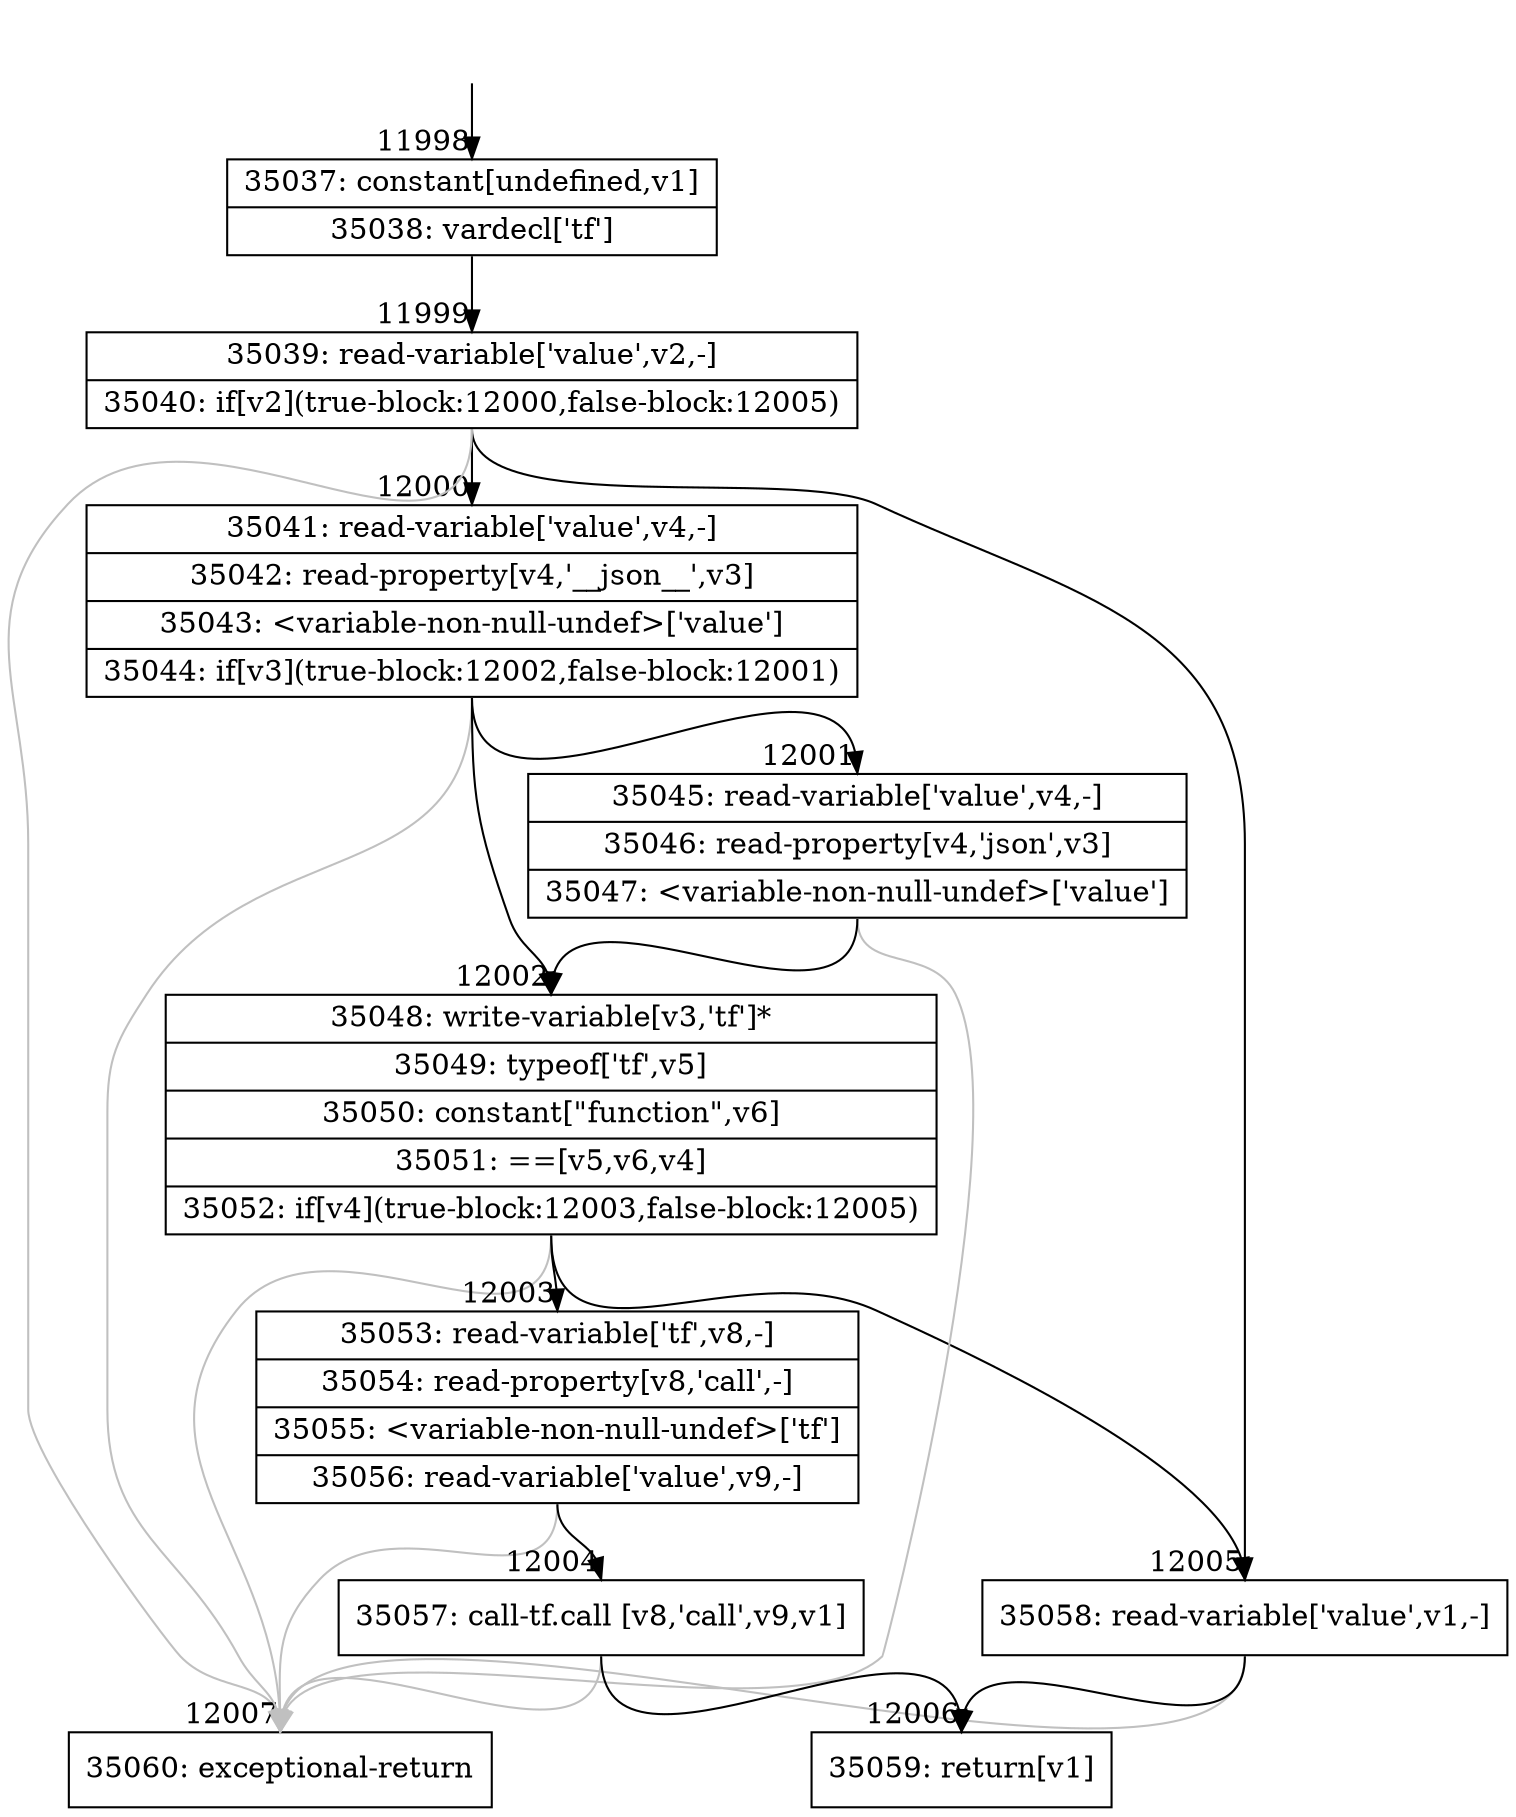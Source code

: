 digraph {
rankdir="TD"
BB_entry888[shape=none,label=""];
BB_entry888 -> BB11998 [tailport=s, headport=n, headlabel="    11998"]
BB11998 [shape=record label="{35037: constant[undefined,v1]|35038: vardecl['tf']}" ] 
BB11998 -> BB11999 [tailport=s, headport=n, headlabel="      11999"]
BB11999 [shape=record label="{35039: read-variable['value',v2,-]|35040: if[v2](true-block:12000,false-block:12005)}" ] 
BB11999 -> BB12000 [tailport=s, headport=n, headlabel="      12000"]
BB11999 -> BB12005 [tailport=s, headport=n, headlabel="      12005"]
BB11999 -> BB12007 [tailport=s, headport=n, color=gray, headlabel="      12007"]
BB12000 [shape=record label="{35041: read-variable['value',v4,-]|35042: read-property[v4,'__json__',v3]|35043: \<variable-non-null-undef\>['value']|35044: if[v3](true-block:12002,false-block:12001)}" ] 
BB12000 -> BB12002 [tailport=s, headport=n, headlabel="      12002"]
BB12000 -> BB12001 [tailport=s, headport=n, headlabel="      12001"]
BB12000 -> BB12007 [tailport=s, headport=n, color=gray]
BB12001 [shape=record label="{35045: read-variable['value',v4,-]|35046: read-property[v4,'json',v3]|35047: \<variable-non-null-undef\>['value']}" ] 
BB12001 -> BB12002 [tailport=s, headport=n]
BB12001 -> BB12007 [tailport=s, headport=n, color=gray]
BB12002 [shape=record label="{35048: write-variable[v3,'tf']*|35049: typeof['tf',v5]|35050: constant[\"function\",v6]|35051: ==[v5,v6,v4]|35052: if[v4](true-block:12003,false-block:12005)}" ] 
BB12002 -> BB12003 [tailport=s, headport=n, headlabel="      12003"]
BB12002 -> BB12005 [tailport=s, headport=n]
BB12002 -> BB12007 [tailport=s, headport=n, color=gray]
BB12003 [shape=record label="{35053: read-variable['tf',v8,-]|35054: read-property[v8,'call',-]|35055: \<variable-non-null-undef\>['tf']|35056: read-variable['value',v9,-]}" ] 
BB12003 -> BB12004 [tailport=s, headport=n, headlabel="      12004"]
BB12003 -> BB12007 [tailport=s, headport=n, color=gray]
BB12004 [shape=record label="{35057: call-tf.call [v8,'call',v9,v1]}" ] 
BB12004 -> BB12006 [tailport=s, headport=n, headlabel="      12006"]
BB12004 -> BB12007 [tailport=s, headport=n, color=gray]
BB12005 [shape=record label="{35058: read-variable['value',v1,-]}" ] 
BB12005 -> BB12006 [tailport=s, headport=n]
BB12005 -> BB12007 [tailport=s, headport=n, color=gray]
BB12006 [shape=record label="{35059: return[v1]}" ] 
BB12007 [shape=record label="{35060: exceptional-return}" ] 
//#$~ 16807
}
